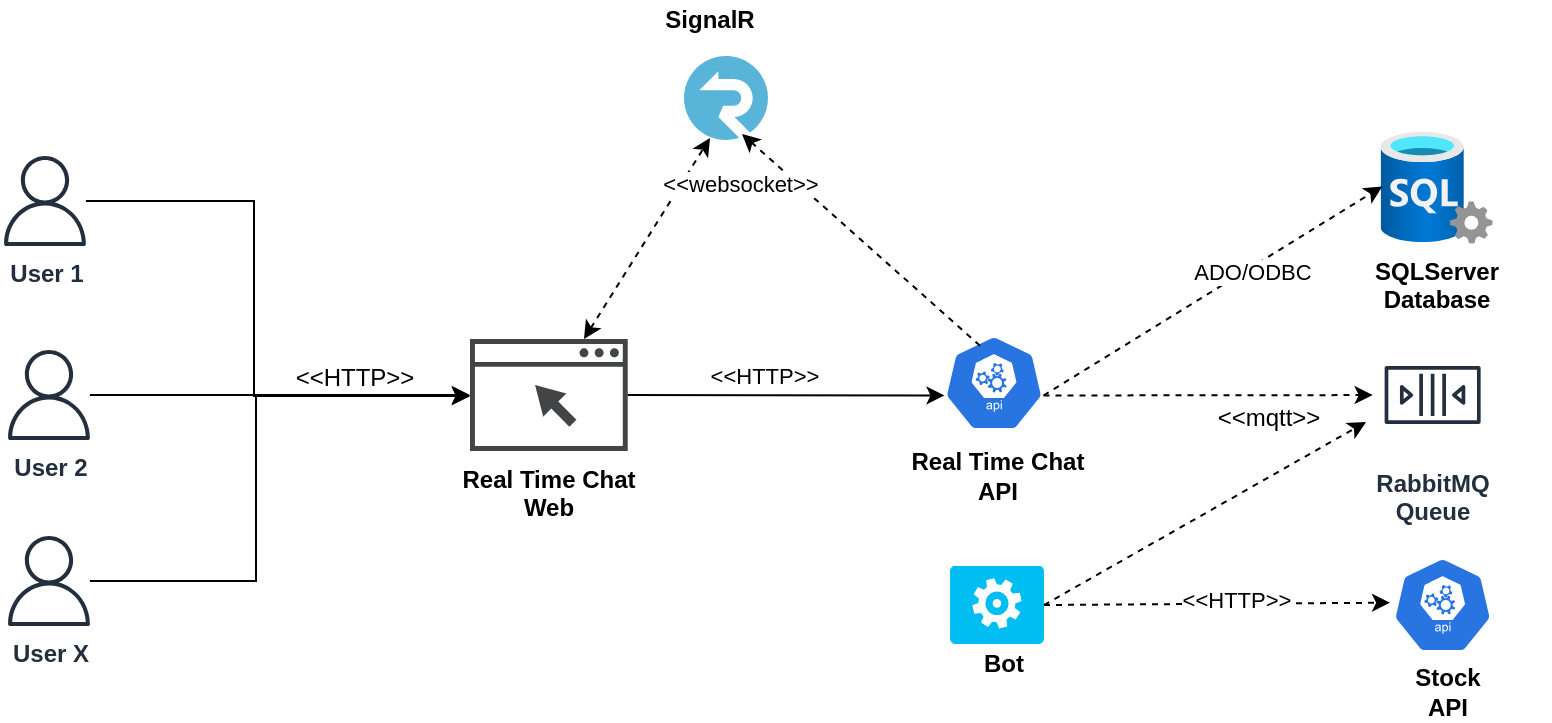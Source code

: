 <mxfile version="14.6.13" type="device"><diagram id="hTPGaDSTEKs7aFb9wdxZ" name="Página-1"><mxGraphModel dx="1292" dy="506" grid="0" gridSize="10" guides="1" tooltips="1" connect="1" arrows="1" fold="1" page="0" pageScale="1" pageWidth="827" pageHeight="1169" math="0" shadow="0"><root><mxCell id="0"/><mxCell id="1" parent="0"/><mxCell id="E43W1e7nIqE_4lqJICoD-5" style="edgeStyle=orthogonalEdgeStyle;rounded=0;orthogonalLoop=1;jettySize=auto;html=1;" edge="1" parent="1" source="E43W1e7nIqE_4lqJICoD-1" target="E43W1e7nIqE_4lqJICoD-4"><mxGeometry relative="1" as="geometry"><Array as="points"><mxPoint x="283" y="173"/><mxPoint x="283" y="270"/></Array></mxGeometry></mxCell><mxCell id="E43W1e7nIqE_4lqJICoD-1" value="User 1" style="outlineConnect=0;fontColor=#232F3E;gradientColor=none;fillColor=#232F3E;strokeColor=none;dashed=0;verticalLabelPosition=bottom;verticalAlign=top;align=center;html=1;fontSize=12;fontStyle=1;aspect=fixed;pointerEvents=1;shape=mxgraph.aws4.user;" vertex="1" parent="1"><mxGeometry x="156" y="150" width="45" height="45" as="geometry"/></mxCell><mxCell id="E43W1e7nIqE_4lqJICoD-6" style="edgeStyle=orthogonalEdgeStyle;rounded=0;orthogonalLoop=1;jettySize=auto;html=1;" edge="1" parent="1" source="E43W1e7nIqE_4lqJICoD-2" target="E43W1e7nIqE_4lqJICoD-4"><mxGeometry relative="1" as="geometry"/></mxCell><mxCell id="E43W1e7nIqE_4lqJICoD-2" value="User 2" style="outlineConnect=0;fontColor=#232F3E;gradientColor=none;fillColor=#232F3E;strokeColor=none;dashed=0;verticalLabelPosition=bottom;verticalAlign=top;align=center;html=1;fontSize=12;fontStyle=1;aspect=fixed;pointerEvents=1;shape=mxgraph.aws4.user;" vertex="1" parent="1"><mxGeometry x="158" y="247" width="45" height="45" as="geometry"/></mxCell><mxCell id="E43W1e7nIqE_4lqJICoD-7" style="edgeStyle=orthogonalEdgeStyle;rounded=0;orthogonalLoop=1;jettySize=auto;html=1;" edge="1" parent="1" source="E43W1e7nIqE_4lqJICoD-3" target="E43W1e7nIqE_4lqJICoD-4"><mxGeometry relative="1" as="geometry"><Array as="points"><mxPoint x="284" y="363"/><mxPoint x="284" y="270"/></Array></mxGeometry></mxCell><mxCell id="E43W1e7nIqE_4lqJICoD-3" value="User X" style="outlineConnect=0;fontColor=#232F3E;gradientColor=none;fillColor=#232F3E;strokeColor=none;dashed=0;verticalLabelPosition=bottom;verticalAlign=top;align=center;html=1;fontSize=12;fontStyle=1;aspect=fixed;pointerEvents=1;shape=mxgraph.aws4.user;" vertex="1" parent="1"><mxGeometry x="158" y="340" width="45" height="45" as="geometry"/></mxCell><mxCell id="E43W1e7nIqE_4lqJICoD-4" value="Real Time Chat&lt;br&gt;Web" style="pointerEvents=1;shadow=0;dashed=0;html=1;strokeColor=none;fillColor=#434445;aspect=fixed;labelPosition=center;verticalLabelPosition=bottom;verticalAlign=top;align=center;outlineConnect=0;shape=mxgraph.vvd.web_browser;fontStyle=1" vertex="1" parent="1"><mxGeometry x="391" y="241.5" width="78.87" height="56" as="geometry"/></mxCell><mxCell id="E43W1e7nIqE_4lqJICoD-9" value="" style="html=1;dashed=0;whitespace=wrap;fillColor=#2875E2;strokeColor=#ffffff;points=[[0.005,0.63,0],[0.1,0.2,0],[0.9,0.2,0],[0.5,0,0],[0.995,0.63,0],[0.72,0.99,0],[0.5,1,0],[0.28,0.99,0]];shape=mxgraph.kubernetes.icon;prIcon=api" vertex="1" parent="1"><mxGeometry x="628" y="239.5" width="50" height="48" as="geometry"/></mxCell><mxCell id="E43W1e7nIqE_4lqJICoD-10" value="&lt;b&gt;Real Time Chat API&lt;/b&gt;" style="text;html=1;strokeColor=none;fillColor=none;align=center;verticalAlign=middle;whiteSpace=wrap;rounded=0;labelBackgroundColor=#ffffff;" vertex="1" parent="1"><mxGeometry x="603.5" y="299.5" width="102" height="20" as="geometry"/></mxCell><mxCell id="E43W1e7nIqE_4lqJICoD-13" value="" style="endArrow=classic;html=1;entryX=0.005;entryY=0.63;entryDx=0;entryDy=0;entryPerimeter=0;" edge="1" parent="1" source="E43W1e7nIqE_4lqJICoD-4" target="E43W1e7nIqE_4lqJICoD-9"><mxGeometry width="50" height="50" relative="1" as="geometry"><mxPoint x="466" y="288" as="sourcePoint"/><mxPoint x="516" y="238" as="targetPoint"/></mxGeometry></mxCell><mxCell id="E43W1e7nIqE_4lqJICoD-14" value="&amp;lt;&amp;lt;HTTP&amp;gt;&amp;gt;" style="edgeLabel;html=1;align=center;verticalAlign=middle;resizable=0;points=[];" vertex="1" connectable="0" parent="E43W1e7nIqE_4lqJICoD-13"><mxGeometry x="-0.14" y="-4" relative="1" as="geometry"><mxPoint y="-14" as="offset"/></mxGeometry></mxCell><mxCell id="E43W1e7nIqE_4lqJICoD-15" value="&amp;lt;&amp;lt;HTTP&amp;gt;&amp;gt;" style="text;html=1;align=center;verticalAlign=middle;resizable=0;points=[];autosize=1;strokeColor=none;" vertex="1" parent="1"><mxGeometry x="298" y="251.5" width="69" height="18" as="geometry"/></mxCell><mxCell id="E43W1e7nIqE_4lqJICoD-17" value="RabbitMQ&lt;br&gt;Queue" style="outlineConnect=0;fontColor=#232F3E;gradientColor=none;strokeColor=#232F3E;fillColor=#ffffff;dashed=0;verticalLabelPosition=bottom;verticalAlign=top;align=center;html=1;fontSize=12;fontStyle=1;aspect=fixed;shape=mxgraph.aws4.resourceIcon;resIcon=mxgraph.aws4.queue;" vertex="1" parent="1"><mxGeometry x="842.32" y="239.5" width="60" height="60" as="geometry"/></mxCell><mxCell id="E43W1e7nIqE_4lqJICoD-18" value="" style="endArrow=classic;html=1;exitX=0.995;exitY=0.63;exitDx=0;exitDy=0;exitPerimeter=0;dashed=1;" edge="1" parent="1" source="E43W1e7nIqE_4lqJICoD-9" target="E43W1e7nIqE_4lqJICoD-17"><mxGeometry width="50" height="50" relative="1" as="geometry"><mxPoint x="746" y="296" as="sourcePoint"/><mxPoint x="796" y="246" as="targetPoint"/></mxGeometry></mxCell><mxCell id="E43W1e7nIqE_4lqJICoD-22" value="SQLServer&lt;br&gt;Database" style="aspect=fixed;html=1;points=[];align=center;image;fontSize=12;image=img/lib/azure2/databases/SQL_Server.svg;fontStyle=1" vertex="1" parent="1"><mxGeometry x="846.32" y="137.85" width="56" height="56" as="geometry"/></mxCell><mxCell id="E43W1e7nIqE_4lqJICoD-23" value="" style="endArrow=classic;html=1;entryX=0.014;entryY=0.489;entryDx=0;entryDy=0;entryPerimeter=0;dashed=1;exitX=0.995;exitY=0.63;exitDx=0;exitDy=0;exitPerimeter=0;" edge="1" parent="1" source="E43W1e7nIqE_4lqJICoD-9" target="E43W1e7nIqE_4lqJICoD-22"><mxGeometry width="50" height="50" relative="1" as="geometry"><mxPoint x="658" y="267" as="sourcePoint"/><mxPoint x="693" y="242" as="targetPoint"/></mxGeometry></mxCell><mxCell id="E43W1e7nIqE_4lqJICoD-24" value="ADO/ODBC" style="edgeLabel;html=1;align=center;verticalAlign=middle;resizable=0;points=[];" vertex="1" connectable="0" parent="E43W1e7nIqE_4lqJICoD-23"><mxGeometry x="0.223" y="-1" relative="1" as="geometry"><mxPoint y="1" as="offset"/></mxGeometry></mxCell><mxCell id="E43W1e7nIqE_4lqJICoD-25" value="" style="aspect=fixed;html=1;points=[];align=center;image;fontSize=12;image=img/lib/mscae/SignalR.svg;fontStyle=1" vertex="1" parent="1"><mxGeometry x="498" y="100" width="42" height="42" as="geometry"/></mxCell><mxCell id="E43W1e7nIqE_4lqJICoD-26" value="" style="endArrow=classic;html=1;entryX=0.31;entryY=0.976;entryDx=0;entryDy=0;entryPerimeter=0;startArrow=classic;startFill=1;dashed=1;" edge="1" parent="1" source="E43W1e7nIqE_4lqJICoD-4" target="E43W1e7nIqE_4lqJICoD-25"><mxGeometry width="50" height="50" relative="1" as="geometry"><mxPoint x="381" y="214" as="sourcePoint"/><mxPoint x="431" y="164" as="targetPoint"/></mxGeometry></mxCell><mxCell id="E43W1e7nIqE_4lqJICoD-27" value="" style="endArrow=classic;html=1;exitX=0.36;exitY=0.111;exitDx=0;exitDy=0;exitPerimeter=0;dashed=1;" edge="1" parent="1" source="E43W1e7nIqE_4lqJICoD-9"><mxGeometry width="50" height="50" relative="1" as="geometry"><mxPoint x="504" y="221" as="sourcePoint"/><mxPoint x="527" y="139" as="targetPoint"/><Array as="points"/></mxGeometry></mxCell><mxCell id="E43W1e7nIqE_4lqJICoD-29" value="&amp;lt;&amp;lt;websocket&amp;gt;&amp;gt;" style="edgeLabel;html=1;align=center;verticalAlign=middle;resizable=0;points=[];" vertex="1" connectable="0" parent="E43W1e7nIqE_4lqJICoD-27"><mxGeometry x="0.156" y="-1" relative="1" as="geometry"><mxPoint x="-52" y="-19" as="offset"/></mxGeometry></mxCell><mxCell id="E43W1e7nIqE_4lqJICoD-28" value="&lt;b&gt;SignalR&lt;/b&gt;" style="text;html=1;strokeColor=none;fillColor=none;align=center;verticalAlign=middle;whiteSpace=wrap;rounded=0;labelBackgroundColor=#ffffff;" vertex="1" parent="1"><mxGeometry x="460" y="72" width="102" height="20" as="geometry"/></mxCell><mxCell id="E43W1e7nIqE_4lqJICoD-38" value="&lt;font style=&quot;font-size: 12px&quot;&gt;&amp;lt;&amp;lt;mqtt&amp;gt;&amp;gt;&lt;/font&gt;" style="edgeLabel;html=1;align=center;verticalAlign=middle;resizable=0;points=[];" vertex="1" connectable="0" parent="1"><mxGeometry x="789.004" y="269.502" as="geometry"><mxPoint x="1" y="11" as="offset"/></mxGeometry></mxCell><mxCell id="E43W1e7nIqE_4lqJICoD-41" value="" style="verticalLabelPosition=bottom;html=1;verticalAlign=top;align=center;strokeColor=none;fillColor=#00BEF2;shape=mxgraph.azure.worker_role;labelBackgroundColor=#ffffff;" vertex="1" parent="1"><mxGeometry x="631" y="355" width="47" height="39" as="geometry"/></mxCell><mxCell id="E43W1e7nIqE_4lqJICoD-46" value="&lt;b&gt;Bot&lt;/b&gt;" style="text;html=1;strokeColor=none;fillColor=none;align=center;verticalAlign=middle;whiteSpace=wrap;rounded=0;labelBackgroundColor=#ffffff;" vertex="1" parent="1"><mxGeometry x="607" y="394" width="102" height="20" as="geometry"/></mxCell><mxCell id="E43W1e7nIqE_4lqJICoD-47" value="" style="endArrow=classic;html=1;exitX=1;exitY=0.5;exitDx=0;exitDy=0;exitPerimeter=0;dashed=1;" edge="1" parent="1" source="E43W1e7nIqE_4lqJICoD-41"><mxGeometry width="50" height="50" relative="1" as="geometry"><mxPoint x="684.25" y="343.2" as="sourcePoint"/><mxPoint x="839" y="283" as="targetPoint"/></mxGeometry></mxCell><mxCell id="E43W1e7nIqE_4lqJICoD-48" value="" style="html=1;dashed=0;whitespace=wrap;fillColor=#2875E2;strokeColor=#ffffff;points=[[0.005,0.63,0],[0.1,0.2,0],[0.9,0.2,0],[0.5,0,0],[0.995,0.63,0],[0.72,0.99,0],[0.5,1,0],[0.28,0.99,0]];shape=mxgraph.kubernetes.icon;prIcon=api" vertex="1" parent="1"><mxGeometry x="852.32" y="350.5" width="50" height="48" as="geometry"/></mxCell><mxCell id="E43W1e7nIqE_4lqJICoD-49" value="" style="endArrow=classic;html=1;exitX=1;exitY=0.5;exitDx=0;exitDy=0;exitPerimeter=0;dashed=1;entryX=-0.026;entryY=0.476;entryDx=0;entryDy=0;entryPerimeter=0;" edge="1" parent="1" source="E43W1e7nIqE_4lqJICoD-41" target="E43W1e7nIqE_4lqJICoD-48"><mxGeometry width="50" height="50" relative="1" as="geometry"><mxPoint x="688" y="384.5" as="sourcePoint"/><mxPoint x="849" y="279" as="targetPoint"/></mxGeometry></mxCell><mxCell id="E43W1e7nIqE_4lqJICoD-52" value="&amp;lt;&amp;lt;HTTP&amp;gt;&amp;gt;" style="edgeLabel;html=1;align=center;verticalAlign=middle;resizable=0;points=[];" vertex="1" connectable="0" parent="E43W1e7nIqE_4lqJICoD-49"><mxGeometry x="0.11" y="2" relative="1" as="geometry"><mxPoint as="offset"/></mxGeometry></mxCell><mxCell id="E43W1e7nIqE_4lqJICoD-51" value="&lt;b&gt;Stock&lt;br&gt;API&lt;/b&gt;" style="text;html=1;strokeColor=none;fillColor=none;align=center;verticalAlign=middle;whiteSpace=wrap;rounded=0;labelBackgroundColor=#ffffff;" vertex="1" parent="1"><mxGeometry x="829" y="408" width="102" height="20" as="geometry"/></mxCell></root></mxGraphModel></diagram></mxfile>